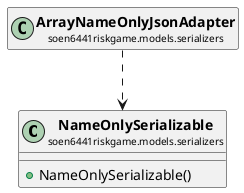 @startuml

skinparam svgLinkTarget _parent
skinparam linetype ortho
set namespaceSeparator none
class "<b><size:14>NameOnlySerializable</b>\n<size:10>soen6441riskgame.models.serializers" as soen6441riskgame.models.serializers.NameOnlySerializable  [[../../../soen6441riskgame/models/serializers/NameOnlySerializable.html{soen6441riskgame.models.serializers.NameOnlySerializable}]] {
+NameOnlySerializable()
}


class "<b><size:14>ArrayNameOnlyJsonAdapter</b>\n<size:10>soen6441riskgame.models.serializers" as soen6441riskgame.models.serializers.ArrayNameOnlyJsonAdapter  [[../../../soen6441riskgame/models/serializers/ArrayNameOnlyJsonAdapter.html{soen6441riskgame.models.serializers.ArrayNameOnlyJsonAdapter}]] {
}

hide soen6441riskgame.models.serializers.ArrayNameOnlyJsonAdapter fields
hide soen6441riskgame.models.serializers.ArrayNameOnlyJsonAdapter methods

soen6441riskgame.models.serializers.ArrayNameOnlyJsonAdapter ..> soen6441riskgame.models.serializers.NameOnlySerializable


@enduml
